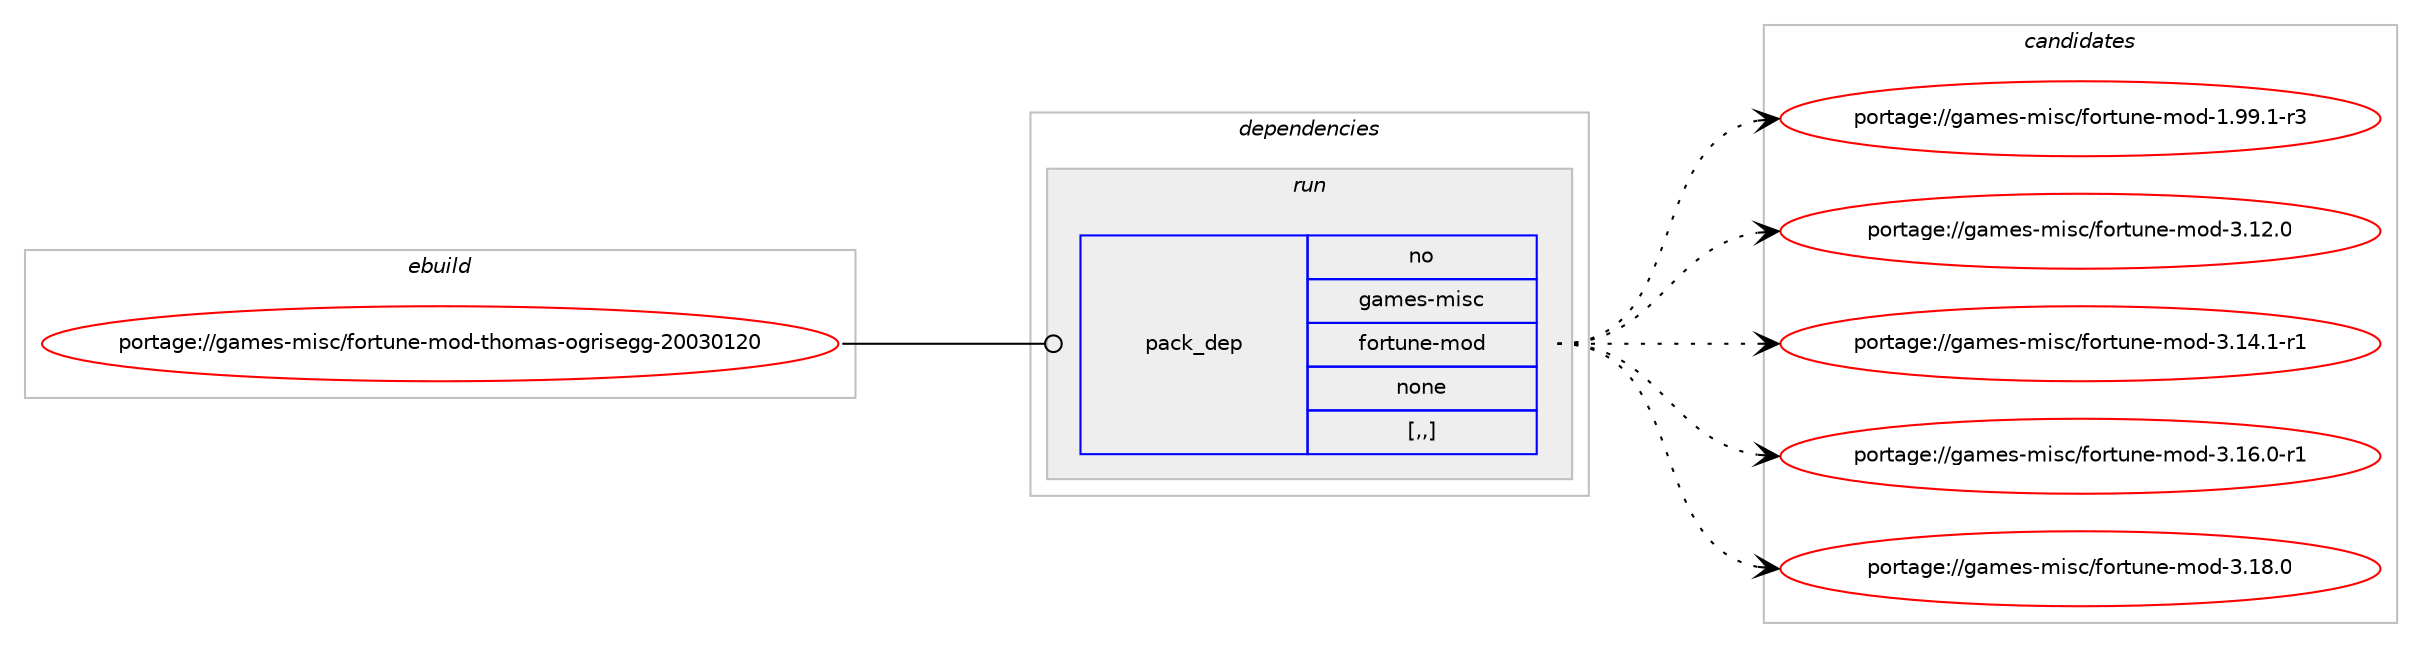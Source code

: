 digraph prolog {

# *************
# Graph options
# *************

newrank=true;
concentrate=true;
compound=true;
graph [rankdir=LR,fontname=Helvetica,fontsize=10,ranksep=1.5];#, ranksep=2.5, nodesep=0.2];
edge  [arrowhead=vee];
node  [fontname=Helvetica,fontsize=10];

# **********
# The ebuild
# **********

subgraph cluster_leftcol {
color=gray;
rank=same;
label=<<i>ebuild</i>>;
id [label="portage://games-misc/fortune-mod-thomas-ogrisegg-20030120", color=red, width=4, href="../games-misc/fortune-mod-thomas-ogrisegg-20030120.svg"];
}

# ****************
# The dependencies
# ****************

subgraph cluster_midcol {
color=gray;
label=<<i>dependencies</i>>;
subgraph cluster_compile {
fillcolor="#eeeeee";
style=filled;
label=<<i>compile</i>>;
}
subgraph cluster_compileandrun {
fillcolor="#eeeeee";
style=filled;
label=<<i>compile and run</i>>;
}
subgraph cluster_run {
fillcolor="#eeeeee";
style=filled;
label=<<i>run</i>>;
subgraph pack162001 {
dependency226192 [label=<<TABLE BORDER="0" CELLBORDER="1" CELLSPACING="0" CELLPADDING="4" WIDTH="220"><TR><TD ROWSPAN="6" CELLPADDING="30">pack_dep</TD></TR><TR><TD WIDTH="110">no</TD></TR><TR><TD>games-misc</TD></TR><TR><TD>fortune-mod</TD></TR><TR><TD>none</TD></TR><TR><TD>[,,]</TD></TR></TABLE>>, shape=none, color=blue];
}
id:e -> dependency226192:w [weight=20,style="solid",arrowhead="odot"];
}
}

# **************
# The candidates
# **************

subgraph cluster_choices {
rank=same;
color=gray;
label=<<i>candidates</i>>;

subgraph choice162001 {
color=black;
nodesep=1;
choice1039710910111545109105115994710211111411611711010145109111100454946575746494511451 [label="portage://games-misc/fortune-mod-1.99.1-r3", color=red, width=4,href="../games-misc/fortune-mod-1.99.1-r3.svg"];
choice103971091011154510910511599471021111141161171101014510911110045514649504648 [label="portage://games-misc/fortune-mod-3.12.0", color=red, width=4,href="../games-misc/fortune-mod-3.12.0.svg"];
choice1039710910111545109105115994710211111411611711010145109111100455146495246494511449 [label="portage://games-misc/fortune-mod-3.14.1-r1", color=red, width=4,href="../games-misc/fortune-mod-3.14.1-r1.svg"];
choice1039710910111545109105115994710211111411611711010145109111100455146495446484511449 [label="portage://games-misc/fortune-mod-3.16.0-r1", color=red, width=4,href="../games-misc/fortune-mod-3.16.0-r1.svg"];
choice103971091011154510910511599471021111141161171101014510911110045514649564648 [label="portage://games-misc/fortune-mod-3.18.0", color=red, width=4,href="../games-misc/fortune-mod-3.18.0.svg"];
dependency226192:e -> choice1039710910111545109105115994710211111411611711010145109111100454946575746494511451:w [style=dotted,weight="100"];
dependency226192:e -> choice103971091011154510910511599471021111141161171101014510911110045514649504648:w [style=dotted,weight="100"];
dependency226192:e -> choice1039710910111545109105115994710211111411611711010145109111100455146495246494511449:w [style=dotted,weight="100"];
dependency226192:e -> choice1039710910111545109105115994710211111411611711010145109111100455146495446484511449:w [style=dotted,weight="100"];
dependency226192:e -> choice103971091011154510910511599471021111141161171101014510911110045514649564648:w [style=dotted,weight="100"];
}
}

}
